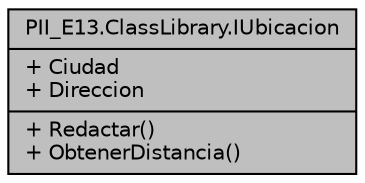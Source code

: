 digraph "PII_E13.ClassLibrary.IUbicacion"
{
 // INTERACTIVE_SVG=YES
 // LATEX_PDF_SIZE
  edge [fontname="Helvetica",fontsize="10",labelfontname="Helvetica",labelfontsize="10"];
  node [fontname="Helvetica",fontsize="10",shape=record];
  Node1 [label="{PII_E13.ClassLibrary.IUbicacion\n|+ Ciudad\l+ Direccion\l|+ Redactar()\l+ ObtenerDistancia()\l}",height=0.2,width=0.4,color="black", fillcolor="grey75", style="filled", fontcolor="black",tooltip="Representa a la información y operaciones básicas de una ubicación. Se aplica DIP al aplicar dependen..."];
}
